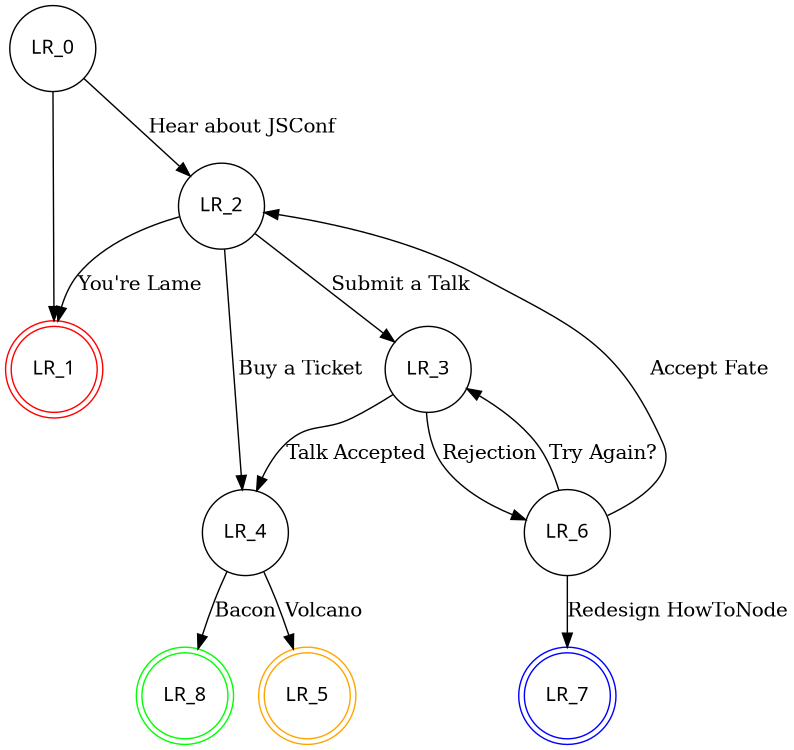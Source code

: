digraph finite_state_machine {
	size="8,5"
	node [fontname=Sans]
	node [shape = doublecircle]; 
	LR_1[color=red]
	LR_7[color=blue]
	LR_8[color=green]
	LR_5[color=orange]
	node [shape = circle];
	LR_0 -> LR_2 [ label = "Hear about JSConf" ];
	LR_0 -> LR_1;
	LR_2 -> LR_1 [ label = "You're Lame" ];
	LR_2 -> LR_3 [ label = "Submit a Talk" ];
	LR_2 -> LR_4 [ label = "Buy a Ticket" ];
	LR_3 -> LR_4 [ label = "Talk Accepted" ];
	LR_3 -> LR_6 [ label = "Rejection" ];
	LR_4 -> LR_5 [ label = "Volcano" ];
	LR_4 -> LR_8 [ label = "Bacon" ];
	LR_6 -> LR_3 [ label = "Try Again?" ];
	LR_6 -> LR_2 [ label = "Accept Fate" ];
	LR_6 -> LR_7 [ label = "Redesign HowToNode" ];
}

